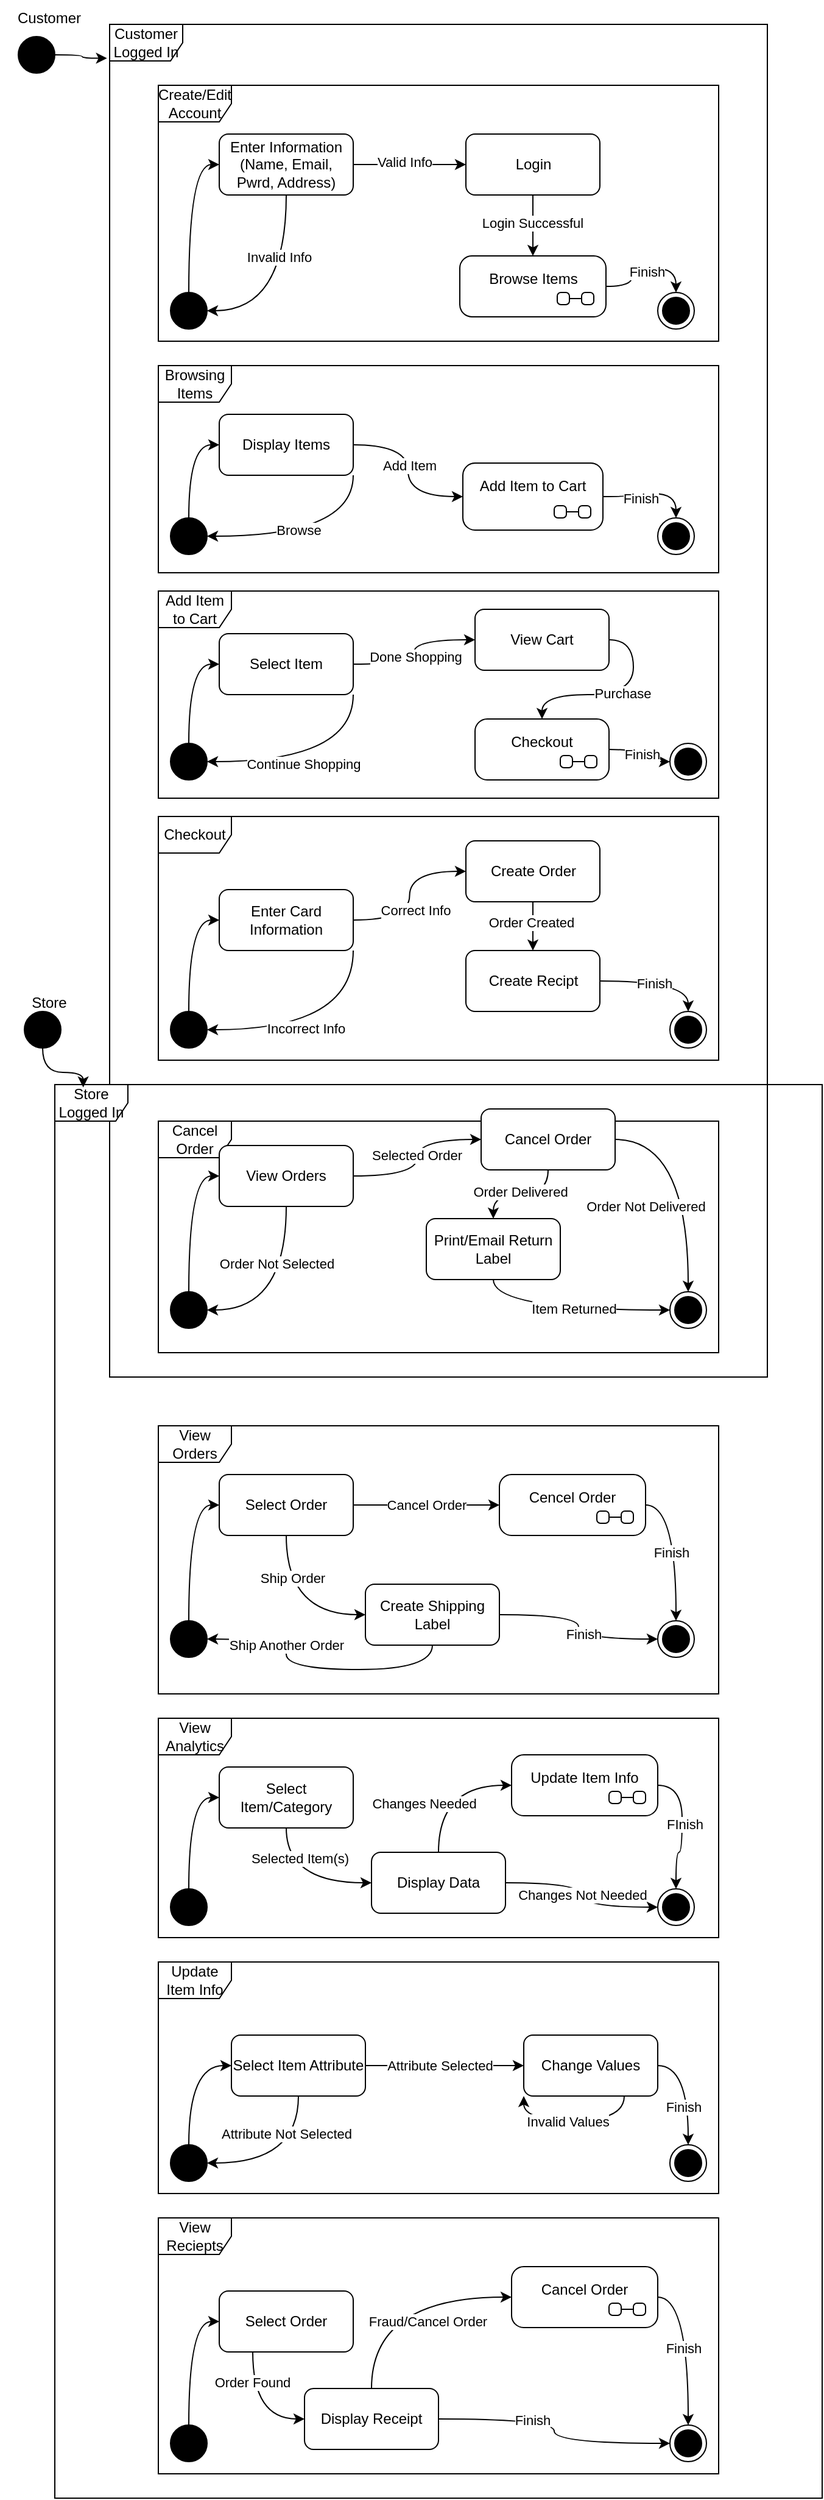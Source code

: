 <mxfile version="22.0.3" type="device">
  <diagram name="Page-1" id="4I3k_c8H-aUEKRL-0870">
    <mxGraphModel dx="714" dy="828" grid="1" gridSize="10" guides="1" tooltips="1" connect="1" arrows="1" fold="1" page="1" pageScale="1" pageWidth="850" pageHeight="1100" math="0" shadow="0">
      <root>
        <mxCell id="0" />
        <mxCell id="1" parent="0" />
        <mxCell id="nSbMrZpiGBkZViBVX2kO-1" value="Browsing Items" style="shape=umlFrame;whiteSpace=wrap;html=1;pointerEvents=0;" parent="1" vertex="1">
          <mxGeometry x="130" y="510" width="460" height="170" as="geometry" />
        </mxCell>
        <mxCell id="nSbMrZpiGBkZViBVX2kO-94" style="edgeStyle=orthogonalEdgeStyle;curved=1;rounded=0;orthogonalLoop=1;jettySize=auto;html=1;exitX=0.5;exitY=1;exitDx=0;exitDy=0;entryX=0;entryY=0.5;entryDx=0;entryDy=0;" parent="1" source="nSbMrZpiGBkZViBVX2kO-4" target="nSbMrZpiGBkZViBVX2kO-70" edge="1">
          <mxGeometry relative="1" as="geometry" />
        </mxCell>
        <mxCell id="nSbMrZpiGBkZViBVX2kO-95" value="Item Returned" style="edgeLabel;html=1;align=center;verticalAlign=middle;resizable=0;points=[];" parent="nSbMrZpiGBkZViBVX2kO-94" vertex="1" connectable="0">
          <mxGeometry x="0.069" y="1" relative="1" as="geometry">
            <mxPoint as="offset" />
          </mxGeometry>
        </mxCell>
        <mxCell id="nSbMrZpiGBkZViBVX2kO-4" value="Print/Email Return Label" style="rounded=1;whiteSpace=wrap;html=1;" parent="1" vertex="1">
          <mxGeometry x="350" y="1210" width="110" height="50" as="geometry" />
        </mxCell>
        <mxCell id="nSbMrZpiGBkZViBVX2kO-41" style="edgeStyle=orthogonalEdgeStyle;curved=1;rounded=0;orthogonalLoop=1;jettySize=auto;html=1;exitX=1;exitY=0.5;exitDx=0;exitDy=0;entryX=0;entryY=0.5;entryDx=0;entryDy=0;" parent="1" source="nSbMrZpiGBkZViBVX2kO-5" target="nSbMrZpiGBkZViBVX2kO-6" edge="1">
          <mxGeometry relative="1" as="geometry" />
        </mxCell>
        <mxCell id="nSbMrZpiGBkZViBVX2kO-42" value="Done Shopping" style="edgeLabel;html=1;align=center;verticalAlign=middle;resizable=0;points=[];" parent="nSbMrZpiGBkZViBVX2kO-41" vertex="1" connectable="0">
          <mxGeometry x="-0.067" y="-1" relative="1" as="geometry">
            <mxPoint as="offset" />
          </mxGeometry>
        </mxCell>
        <mxCell id="nSbMrZpiGBkZViBVX2kO-5" value="Select Item" style="rounded=1;whiteSpace=wrap;html=1;" parent="1" vertex="1">
          <mxGeometry x="180" y="730" width="110" height="50" as="geometry" />
        </mxCell>
        <mxCell id="nSbMrZpiGBkZViBVX2kO-53" style="edgeStyle=orthogonalEdgeStyle;curved=1;rounded=0;orthogonalLoop=1;jettySize=auto;html=1;exitX=1;exitY=0.5;exitDx=0;exitDy=0;entryX=0.5;entryY=0;entryDx=0;entryDy=0;" parent="1" source="nSbMrZpiGBkZViBVX2kO-6" target="nSbMrZpiGBkZViBVX2kO-9" edge="1">
          <mxGeometry relative="1" as="geometry" />
        </mxCell>
        <mxCell id="nSbMrZpiGBkZViBVX2kO-54" value="Purchase" style="edgeLabel;html=1;align=center;verticalAlign=middle;resizable=0;points=[];" parent="nSbMrZpiGBkZViBVX2kO-53" vertex="1" connectable="0">
          <mxGeometry x="-0.073" y="-1" relative="1" as="geometry">
            <mxPoint as="offset" />
          </mxGeometry>
        </mxCell>
        <mxCell id="nSbMrZpiGBkZViBVX2kO-6" value="View Cart" style="rounded=1;whiteSpace=wrap;html=1;" parent="1" vertex="1">
          <mxGeometry x="390" y="710" width="110" height="50" as="geometry" />
        </mxCell>
        <mxCell id="nSbMrZpiGBkZViBVX2kO-55" style="edgeStyle=orthogonalEdgeStyle;curved=1;rounded=0;orthogonalLoop=1;jettySize=auto;html=1;exitX=1;exitY=0.5;exitDx=0;exitDy=0;entryX=0;entryY=0.5;entryDx=0;entryDy=0;" parent="1" source="nSbMrZpiGBkZViBVX2kO-9" target="nSbMrZpiGBkZViBVX2kO-22" edge="1">
          <mxGeometry relative="1" as="geometry" />
        </mxCell>
        <mxCell id="nSbMrZpiGBkZViBVX2kO-56" value="Finish" style="edgeLabel;html=1;align=center;verticalAlign=middle;resizable=0;points=[];" parent="nSbMrZpiGBkZViBVX2kO-55" vertex="1" connectable="0">
          <mxGeometry x="-0.033" y="2" relative="1" as="geometry">
            <mxPoint as="offset" />
          </mxGeometry>
        </mxCell>
        <mxCell id="nSbMrZpiGBkZViBVX2kO-9" value="Checkout" style="shape=umlState;rounded=1;verticalAlign=top;spacingTop=5;umlStateSymbol=collapseState;absoluteArcSize=1;arcSize=10;html=1;whiteSpace=wrap;" parent="1" vertex="1">
          <mxGeometry x="390" y="800" width="110" height="50" as="geometry" />
        </mxCell>
        <mxCell id="nSbMrZpiGBkZViBVX2kO-36" style="edgeStyle=orthogonalEdgeStyle;curved=1;rounded=0;orthogonalLoop=1;jettySize=auto;html=1;exitX=1;exitY=0.5;exitDx=0;exitDy=0;entryX=0.5;entryY=0;entryDx=0;entryDy=0;" parent="1" source="nSbMrZpiGBkZViBVX2kO-10" target="nSbMrZpiGBkZViBVX2kO-23" edge="1">
          <mxGeometry relative="1" as="geometry" />
        </mxCell>
        <mxCell id="nSbMrZpiGBkZViBVX2kO-40" value="Finish" style="edgeLabel;html=1;align=center;verticalAlign=middle;resizable=0;points=[];" parent="nSbMrZpiGBkZViBVX2kO-36" vertex="1" connectable="0">
          <mxGeometry x="-0.2" y="-4" relative="1" as="geometry">
            <mxPoint as="offset" />
          </mxGeometry>
        </mxCell>
        <mxCell id="nSbMrZpiGBkZViBVX2kO-10" value="Add Item to Cart" style="shape=umlState;rounded=1;verticalAlign=top;spacingTop=5;umlStateSymbol=collapseState;absoluteArcSize=1;arcSize=10;html=1;whiteSpace=wrap;" parent="1" vertex="1">
          <mxGeometry x="380" y="590" width="115" height="55" as="geometry" />
        </mxCell>
        <mxCell id="nSbMrZpiGBkZViBVX2kO-32" style="edgeStyle=orthogonalEdgeStyle;curved=1;rounded=0;orthogonalLoop=1;jettySize=auto;html=1;exitX=1;exitY=0.5;exitDx=0;exitDy=0;entryX=0;entryY=0.5;entryDx=0;entryDy=0;" parent="1" source="nSbMrZpiGBkZViBVX2kO-12" target="nSbMrZpiGBkZViBVX2kO-10" edge="1">
          <mxGeometry relative="1" as="geometry" />
        </mxCell>
        <mxCell id="nSbMrZpiGBkZViBVX2kO-33" value="Add Item" style="edgeLabel;html=1;align=center;verticalAlign=middle;resizable=0;points=[];" parent="nSbMrZpiGBkZViBVX2kO-32" vertex="1" connectable="0">
          <mxGeometry x="-0.067" y="1" relative="1" as="geometry">
            <mxPoint as="offset" />
          </mxGeometry>
        </mxCell>
        <mxCell id="nSbMrZpiGBkZViBVX2kO-12" value="Display Items" style="rounded=1;whiteSpace=wrap;html=1;" parent="1" vertex="1">
          <mxGeometry x="180" y="550" width="110" height="50" as="geometry" />
        </mxCell>
        <mxCell id="nSbMrZpiGBkZViBVX2kO-57" style="edgeStyle=orthogonalEdgeStyle;curved=1;rounded=0;orthogonalLoop=1;jettySize=auto;html=1;exitX=0.5;exitY=0;exitDx=0;exitDy=0;entryX=0;entryY=0.5;entryDx=0;entryDy=0;" parent="1" source="nSbMrZpiGBkZViBVX2kO-15" target="nSbMrZpiGBkZViBVX2kO-52" edge="1">
          <mxGeometry relative="1" as="geometry" />
        </mxCell>
        <mxCell id="nSbMrZpiGBkZViBVX2kO-15" value="" style="ellipse;fillColor=strokeColor;html=1;" parent="1" vertex="1">
          <mxGeometry x="140" y="1040" width="30" height="30" as="geometry" />
        </mxCell>
        <mxCell id="nSbMrZpiGBkZViBVX2kO-38" style="edgeStyle=orthogonalEdgeStyle;curved=1;rounded=0;orthogonalLoop=1;jettySize=auto;html=1;exitX=0.5;exitY=0;exitDx=0;exitDy=0;entryX=0;entryY=0.5;entryDx=0;entryDy=0;" parent="1" source="nSbMrZpiGBkZViBVX2kO-16" target="nSbMrZpiGBkZViBVX2kO-5" edge="1">
          <mxGeometry relative="1" as="geometry" />
        </mxCell>
        <mxCell id="nSbMrZpiGBkZViBVX2kO-16" value="" style="ellipse;fillColor=strokeColor;html=1;" parent="1" vertex="1">
          <mxGeometry x="140" y="820" width="30" height="30" as="geometry" />
        </mxCell>
        <mxCell id="nSbMrZpiGBkZViBVX2kO-24" style="edgeStyle=orthogonalEdgeStyle;rounded=0;orthogonalLoop=1;jettySize=auto;html=1;exitX=0.5;exitY=0;exitDx=0;exitDy=0;entryX=0;entryY=0.5;entryDx=0;entryDy=0;curved=1;" parent="1" source="nSbMrZpiGBkZViBVX2kO-17" target="nSbMrZpiGBkZViBVX2kO-12" edge="1">
          <mxGeometry relative="1" as="geometry" />
        </mxCell>
        <mxCell id="nSbMrZpiGBkZViBVX2kO-17" value="" style="ellipse;fillColor=strokeColor;html=1;" parent="1" vertex="1">
          <mxGeometry x="140" y="635" width="30" height="30" as="geometry" />
        </mxCell>
        <mxCell id="nSbMrZpiGBkZViBVX2kO-21" value="" style="ellipse;html=1;shape=endState;fillColor=strokeColor;" parent="1" vertex="1">
          <mxGeometry x="550" y="1040" width="30" height="30" as="geometry" />
        </mxCell>
        <mxCell id="nSbMrZpiGBkZViBVX2kO-22" value="" style="ellipse;html=1;shape=endState;fillColor=strokeColor;" parent="1" vertex="1">
          <mxGeometry x="550" y="820" width="30" height="30" as="geometry" />
        </mxCell>
        <mxCell id="nSbMrZpiGBkZViBVX2kO-23" value="" style="ellipse;html=1;shape=endState;fillColor=strokeColor;" parent="1" vertex="1">
          <mxGeometry x="540" y="635" width="30" height="30" as="geometry" />
        </mxCell>
        <mxCell id="nSbMrZpiGBkZViBVX2kO-27" value="Customer Logged In" style="shape=umlFrame;whiteSpace=wrap;html=1;pointerEvents=0;" parent="1" vertex="1">
          <mxGeometry x="90" y="230" width="540" height="1110" as="geometry" />
        </mxCell>
        <mxCell id="nSbMrZpiGBkZViBVX2kO-28" value="Cancel Order" style="shape=umlFrame;whiteSpace=wrap;html=1;pointerEvents=0;" parent="1" vertex="1">
          <mxGeometry x="130" y="1130" width="460" height="190" as="geometry" />
        </mxCell>
        <mxCell id="nSbMrZpiGBkZViBVX2kO-29" value="Create/Edit Account" style="shape=umlFrame;whiteSpace=wrap;html=1;pointerEvents=0;" parent="1" vertex="1">
          <mxGeometry x="130" y="280" width="460" height="210" as="geometry" />
        </mxCell>
        <mxCell id="nSbMrZpiGBkZViBVX2kO-30" value="Checkout" style="shape=umlFrame;whiteSpace=wrap;html=1;pointerEvents=0;" parent="1" vertex="1">
          <mxGeometry x="130" y="880" width="460" height="200" as="geometry" />
        </mxCell>
        <mxCell id="nSbMrZpiGBkZViBVX2kO-31" value="Add Item to Cart" style="shape=umlFrame;whiteSpace=wrap;html=1;pointerEvents=0;" parent="1" vertex="1">
          <mxGeometry x="130" y="695" width="460" height="170" as="geometry" />
        </mxCell>
        <mxCell id="nSbMrZpiGBkZViBVX2kO-34" style="edgeStyle=orthogonalEdgeStyle;curved=1;rounded=0;orthogonalLoop=1;jettySize=auto;html=1;exitX=1;exitY=1;exitDx=0;exitDy=0;entryX=1;entryY=0.5;entryDx=0;entryDy=0;" parent="1" source="nSbMrZpiGBkZViBVX2kO-12" target="nSbMrZpiGBkZViBVX2kO-17" edge="1">
          <mxGeometry relative="1" as="geometry" />
        </mxCell>
        <mxCell id="nSbMrZpiGBkZViBVX2kO-35" value="Browse" style="edgeLabel;html=1;align=center;verticalAlign=middle;resizable=0;points=[];" parent="nSbMrZpiGBkZViBVX2kO-34" vertex="1" connectable="0">
          <mxGeometry x="-0.095" y="2" relative="1" as="geometry">
            <mxPoint x="-18" y="-7" as="offset" />
          </mxGeometry>
        </mxCell>
        <mxCell id="nSbMrZpiGBkZViBVX2kO-43" style="edgeStyle=orthogonalEdgeStyle;curved=1;rounded=0;orthogonalLoop=1;jettySize=auto;html=1;exitX=1;exitY=1;exitDx=0;exitDy=0;entryX=1;entryY=0.5;entryDx=0;entryDy=0;" parent="1" source="nSbMrZpiGBkZViBVX2kO-5" target="nSbMrZpiGBkZViBVX2kO-16" edge="1">
          <mxGeometry relative="1" as="geometry" />
        </mxCell>
        <mxCell id="nSbMrZpiGBkZViBVX2kO-44" value="Continue Shopping" style="edgeLabel;html=1;align=center;verticalAlign=middle;resizable=0;points=[];" parent="nSbMrZpiGBkZViBVX2kO-43" vertex="1" connectable="0">
          <mxGeometry x="0.095" y="2" relative="1" as="geometry">
            <mxPoint as="offset" />
          </mxGeometry>
        </mxCell>
        <mxCell id="nSbMrZpiGBkZViBVX2kO-82" style="edgeStyle=orthogonalEdgeStyle;curved=1;rounded=0;orthogonalLoop=1;jettySize=auto;html=1;exitX=1;exitY=0.5;exitDx=0;exitDy=0;entryX=0.5;entryY=0;entryDx=0;entryDy=0;" parent="1" source="nSbMrZpiGBkZViBVX2kO-48" target="nSbMrZpiGBkZViBVX2kO-71" edge="1">
          <mxGeometry relative="1" as="geometry" />
        </mxCell>
        <mxCell id="nSbMrZpiGBkZViBVX2kO-83" value="Finish" style="edgeLabel;html=1;align=center;verticalAlign=middle;resizable=0;points=[];" parent="nSbMrZpiGBkZViBVX2kO-82" vertex="1" connectable="0">
          <mxGeometry x="0.027" y="-3" relative="1" as="geometry">
            <mxPoint x="1" as="offset" />
          </mxGeometry>
        </mxCell>
        <mxCell id="nSbMrZpiGBkZViBVX2kO-48" value="Browse Items" style="shape=umlState;rounded=1;verticalAlign=top;spacingTop=5;umlStateSymbol=collapseState;absoluteArcSize=1;arcSize=10;html=1;whiteSpace=wrap;" parent="1" vertex="1">
          <mxGeometry x="377.5" y="420" width="120" height="50" as="geometry" />
        </mxCell>
        <mxCell id="nSbMrZpiGBkZViBVX2kO-90" style="edgeStyle=orthogonalEdgeStyle;curved=1;rounded=0;orthogonalLoop=1;jettySize=auto;html=1;exitX=0.5;exitY=1;exitDx=0;exitDy=0;entryX=0.5;entryY=0;entryDx=0;entryDy=0;" parent="1" source="nSbMrZpiGBkZViBVX2kO-49" target="nSbMrZpiGBkZViBVX2kO-4" edge="1">
          <mxGeometry relative="1" as="geometry" />
        </mxCell>
        <mxCell id="nSbMrZpiGBkZViBVX2kO-91" value="Order Delivered" style="edgeLabel;html=1;align=center;verticalAlign=middle;resizable=0;points=[];" parent="nSbMrZpiGBkZViBVX2kO-90" vertex="1" connectable="0">
          <mxGeometry x="0.02" y="-2" relative="1" as="geometry">
            <mxPoint as="offset" />
          </mxGeometry>
        </mxCell>
        <mxCell id="nSbMrZpiGBkZViBVX2kO-92" style="edgeStyle=orthogonalEdgeStyle;curved=1;rounded=0;orthogonalLoop=1;jettySize=auto;html=1;exitX=1;exitY=0.5;exitDx=0;exitDy=0;entryX=0.5;entryY=0;entryDx=0;entryDy=0;" parent="1" source="nSbMrZpiGBkZViBVX2kO-49" target="nSbMrZpiGBkZViBVX2kO-70" edge="1">
          <mxGeometry relative="1" as="geometry" />
        </mxCell>
        <mxCell id="nSbMrZpiGBkZViBVX2kO-93" value="Order Not Delivered" style="edgeLabel;html=1;align=center;verticalAlign=middle;resizable=0;points=[];" parent="nSbMrZpiGBkZViBVX2kO-92" vertex="1" connectable="0">
          <mxGeometry x="-0.122" y="-17" relative="1" as="geometry">
            <mxPoint x="-18" y="34" as="offset" />
          </mxGeometry>
        </mxCell>
        <mxCell id="nSbMrZpiGBkZViBVX2kO-49" value="Cancel Order" style="rounded=1;whiteSpace=wrap;html=1;" parent="1" vertex="1">
          <mxGeometry x="395" y="1120" width="110" height="50" as="geometry" />
        </mxCell>
        <mxCell id="nSbMrZpiGBkZViBVX2kO-64" style="edgeStyle=orthogonalEdgeStyle;curved=1;rounded=0;orthogonalLoop=1;jettySize=auto;html=1;exitX=1;exitY=0.5;exitDx=0;exitDy=0;entryX=0.5;entryY=0;entryDx=0;entryDy=0;" parent="1" source="nSbMrZpiGBkZViBVX2kO-50" target="nSbMrZpiGBkZViBVX2kO-21" edge="1">
          <mxGeometry relative="1" as="geometry" />
        </mxCell>
        <mxCell id="nSbMrZpiGBkZViBVX2kO-65" value="Finish" style="edgeLabel;html=1;align=center;verticalAlign=middle;resizable=0;points=[];" parent="nSbMrZpiGBkZViBVX2kO-64" vertex="1" connectable="0">
          <mxGeometry x="-0.097" y="-2" relative="1" as="geometry">
            <mxPoint as="offset" />
          </mxGeometry>
        </mxCell>
        <mxCell id="nSbMrZpiGBkZViBVX2kO-50" value="Create Recipt" style="rounded=1;whiteSpace=wrap;html=1;" parent="1" vertex="1">
          <mxGeometry x="382.5" y="990" width="110" height="50" as="geometry" />
        </mxCell>
        <mxCell id="nSbMrZpiGBkZViBVX2kO-62" style="edgeStyle=orthogonalEdgeStyle;curved=1;rounded=0;orthogonalLoop=1;jettySize=auto;html=1;exitX=0.5;exitY=1;exitDx=0;exitDy=0;entryX=0.5;entryY=0;entryDx=0;entryDy=0;" parent="1" source="nSbMrZpiGBkZViBVX2kO-51" target="nSbMrZpiGBkZViBVX2kO-50" edge="1">
          <mxGeometry relative="1" as="geometry" />
        </mxCell>
        <mxCell id="nSbMrZpiGBkZViBVX2kO-63" value="Order Created" style="edgeLabel;html=1;align=center;verticalAlign=middle;resizable=0;points=[];" parent="nSbMrZpiGBkZViBVX2kO-62" vertex="1" connectable="0">
          <mxGeometry x="-0.15" y="-2" relative="1" as="geometry">
            <mxPoint as="offset" />
          </mxGeometry>
        </mxCell>
        <mxCell id="nSbMrZpiGBkZViBVX2kO-51" value="Create Order" style="rounded=1;whiteSpace=wrap;html=1;" parent="1" vertex="1">
          <mxGeometry x="382.5" y="900" width="110" height="50" as="geometry" />
        </mxCell>
        <mxCell id="nSbMrZpiGBkZViBVX2kO-60" style="edgeStyle=orthogonalEdgeStyle;curved=1;rounded=0;orthogonalLoop=1;jettySize=auto;html=1;exitX=1;exitY=0.5;exitDx=0;exitDy=0;entryX=0;entryY=0.5;entryDx=0;entryDy=0;" parent="1" source="nSbMrZpiGBkZViBVX2kO-52" target="nSbMrZpiGBkZViBVX2kO-51" edge="1">
          <mxGeometry relative="1" as="geometry" />
        </mxCell>
        <mxCell id="nSbMrZpiGBkZViBVX2kO-61" value="Correct Info" style="edgeLabel;html=1;align=center;verticalAlign=middle;resizable=0;points=[];" parent="nSbMrZpiGBkZViBVX2kO-60" vertex="1" connectable="0">
          <mxGeometry x="-0.253" y="-1" relative="1" as="geometry">
            <mxPoint x="3" y="-5" as="offset" />
          </mxGeometry>
        </mxCell>
        <mxCell id="nSbMrZpiGBkZViBVX2kO-52" value="Enter Card Information" style="rounded=1;whiteSpace=wrap;html=1;" parent="1" vertex="1">
          <mxGeometry x="180" y="940" width="110" height="50" as="geometry" />
        </mxCell>
        <mxCell id="nSbMrZpiGBkZViBVX2kO-58" style="edgeStyle=orthogonalEdgeStyle;curved=1;rounded=0;orthogonalLoop=1;jettySize=auto;html=1;exitX=1;exitY=1;exitDx=0;exitDy=0;entryX=1;entryY=0.5;entryDx=0;entryDy=0;" parent="1" source="nSbMrZpiGBkZViBVX2kO-52" target="nSbMrZpiGBkZViBVX2kO-15" edge="1">
          <mxGeometry relative="1" as="geometry" />
        </mxCell>
        <mxCell id="nSbMrZpiGBkZViBVX2kO-59" value="Incorrect Info" style="edgeLabel;html=1;align=center;verticalAlign=middle;resizable=0;points=[];" parent="nSbMrZpiGBkZViBVX2kO-58" vertex="1" connectable="0">
          <mxGeometry x="0.2" y="-1" relative="1" as="geometry">
            <mxPoint x="7" as="offset" />
          </mxGeometry>
        </mxCell>
        <mxCell id="nSbMrZpiGBkZViBVX2kO-84" style="edgeStyle=orthogonalEdgeStyle;curved=1;rounded=0;orthogonalLoop=1;jettySize=auto;html=1;exitX=0.5;exitY=0;exitDx=0;exitDy=0;entryX=0;entryY=0.5;entryDx=0;entryDy=0;" parent="1" source="nSbMrZpiGBkZViBVX2kO-67" target="nSbMrZpiGBkZViBVX2kO-72" edge="1">
          <mxGeometry relative="1" as="geometry" />
        </mxCell>
        <mxCell id="nSbMrZpiGBkZViBVX2kO-67" value="" style="ellipse;fillColor=strokeColor;html=1;" parent="1" vertex="1">
          <mxGeometry x="140" y="1270" width="30" height="30" as="geometry" />
        </mxCell>
        <mxCell id="nSbMrZpiGBkZViBVX2kO-75" style="edgeStyle=orthogonalEdgeStyle;curved=1;rounded=0;orthogonalLoop=1;jettySize=auto;html=1;exitX=0.5;exitY=0;exitDx=0;exitDy=0;entryX=0;entryY=0.5;entryDx=0;entryDy=0;" parent="1" source="nSbMrZpiGBkZViBVX2kO-68" target="nSbMrZpiGBkZViBVX2kO-74" edge="1">
          <mxGeometry relative="1" as="geometry" />
        </mxCell>
        <mxCell id="nSbMrZpiGBkZViBVX2kO-68" value="" style="ellipse;fillColor=strokeColor;html=1;" parent="1" vertex="1">
          <mxGeometry x="140" y="450" width="30" height="30" as="geometry" />
        </mxCell>
        <mxCell id="nSbMrZpiGBkZViBVX2kO-70" value="" style="ellipse;html=1;shape=endState;fillColor=strokeColor;" parent="1" vertex="1">
          <mxGeometry x="550" y="1270" width="30" height="30" as="geometry" />
        </mxCell>
        <mxCell id="nSbMrZpiGBkZViBVX2kO-71" value="" style="ellipse;html=1;shape=endState;fillColor=strokeColor;" parent="1" vertex="1">
          <mxGeometry x="540" y="450" width="30" height="30" as="geometry" />
        </mxCell>
        <mxCell id="nSbMrZpiGBkZViBVX2kO-85" style="edgeStyle=orthogonalEdgeStyle;curved=1;rounded=0;orthogonalLoop=1;jettySize=auto;html=1;exitX=1;exitY=0.5;exitDx=0;exitDy=0;entryX=0;entryY=0.5;entryDx=0;entryDy=0;" parent="1" source="nSbMrZpiGBkZViBVX2kO-72" target="nSbMrZpiGBkZViBVX2kO-49" edge="1">
          <mxGeometry relative="1" as="geometry" />
        </mxCell>
        <mxCell id="nSbMrZpiGBkZViBVX2kO-86" value="Selected Order" style="edgeLabel;html=1;align=center;verticalAlign=middle;resizable=0;points=[];" parent="nSbMrZpiGBkZViBVX2kO-85" vertex="1" connectable="0">
          <mxGeometry x="0.028" y="1" relative="1" as="geometry">
            <mxPoint as="offset" />
          </mxGeometry>
        </mxCell>
        <mxCell id="nSbMrZpiGBkZViBVX2kO-87" style="edgeStyle=orthogonalEdgeStyle;curved=1;rounded=0;orthogonalLoop=1;jettySize=auto;html=1;exitX=0.5;exitY=1;exitDx=0;exitDy=0;entryX=1;entryY=0.5;entryDx=0;entryDy=0;" parent="1" source="nSbMrZpiGBkZViBVX2kO-72" target="nSbMrZpiGBkZViBVX2kO-67" edge="1">
          <mxGeometry relative="1" as="geometry" />
        </mxCell>
        <mxCell id="nSbMrZpiGBkZViBVX2kO-88" value="Order Not Selected" style="edgeLabel;html=1;align=center;verticalAlign=middle;resizable=0;points=[];" parent="nSbMrZpiGBkZViBVX2kO-87" vertex="1" connectable="0">
          <mxGeometry x="-0.373" y="-8" relative="1" as="geometry">
            <mxPoint as="offset" />
          </mxGeometry>
        </mxCell>
        <mxCell id="nSbMrZpiGBkZViBVX2kO-72" value="View Orders" style="rounded=1;whiteSpace=wrap;html=1;" parent="1" vertex="1">
          <mxGeometry x="180" y="1150" width="110" height="50" as="geometry" />
        </mxCell>
        <mxCell id="nSbMrZpiGBkZViBVX2kO-80" style="edgeStyle=orthogonalEdgeStyle;curved=1;rounded=0;orthogonalLoop=1;jettySize=auto;html=1;exitX=0.5;exitY=1;exitDx=0;exitDy=0;entryX=0.5;entryY=0;entryDx=0;entryDy=0;" parent="1" source="nSbMrZpiGBkZViBVX2kO-73" target="nSbMrZpiGBkZViBVX2kO-48" edge="1">
          <mxGeometry relative="1" as="geometry" />
        </mxCell>
        <mxCell id="nSbMrZpiGBkZViBVX2kO-81" value="Login Successful" style="edgeLabel;html=1;align=center;verticalAlign=middle;resizable=0;points=[];" parent="nSbMrZpiGBkZViBVX2kO-80" vertex="1" connectable="0">
          <mxGeometry x="-0.08" y="-1" relative="1" as="geometry">
            <mxPoint as="offset" />
          </mxGeometry>
        </mxCell>
        <mxCell id="nSbMrZpiGBkZViBVX2kO-73" value="Login" style="rounded=1;whiteSpace=wrap;html=1;" parent="1" vertex="1">
          <mxGeometry x="382.5" y="320" width="110" height="50" as="geometry" />
        </mxCell>
        <mxCell id="nSbMrZpiGBkZViBVX2kO-76" style="edgeStyle=orthogonalEdgeStyle;curved=1;rounded=0;orthogonalLoop=1;jettySize=auto;html=1;exitX=1;exitY=0.5;exitDx=0;exitDy=0;entryX=0;entryY=0.5;entryDx=0;entryDy=0;" parent="1" source="nSbMrZpiGBkZViBVX2kO-74" target="nSbMrZpiGBkZViBVX2kO-73" edge="1">
          <mxGeometry relative="1" as="geometry" />
        </mxCell>
        <mxCell id="nSbMrZpiGBkZViBVX2kO-77" value="Valid Info" style="edgeLabel;html=1;align=center;verticalAlign=middle;resizable=0;points=[];" parent="nSbMrZpiGBkZViBVX2kO-76" vertex="1" connectable="0">
          <mxGeometry x="-0.092" y="2" relative="1" as="geometry">
            <mxPoint as="offset" />
          </mxGeometry>
        </mxCell>
        <mxCell id="nSbMrZpiGBkZViBVX2kO-78" style="edgeStyle=orthogonalEdgeStyle;curved=1;rounded=0;orthogonalLoop=1;jettySize=auto;html=1;exitX=0.5;exitY=1;exitDx=0;exitDy=0;entryX=1;entryY=0.5;entryDx=0;entryDy=0;" parent="1" source="nSbMrZpiGBkZViBVX2kO-74" target="nSbMrZpiGBkZViBVX2kO-68" edge="1">
          <mxGeometry relative="1" as="geometry" />
        </mxCell>
        <mxCell id="nSbMrZpiGBkZViBVX2kO-79" value="Invalid Info" style="edgeLabel;html=1;align=center;verticalAlign=middle;resizable=0;points=[];" parent="nSbMrZpiGBkZViBVX2kO-78" vertex="1" connectable="0">
          <mxGeometry x="-0.362" y="-6" relative="1" as="geometry">
            <mxPoint as="offset" />
          </mxGeometry>
        </mxCell>
        <mxCell id="nSbMrZpiGBkZViBVX2kO-74" value="Enter Information&lt;br&gt;(Name, Email, Pwrd, Address)" style="rounded=1;whiteSpace=wrap;html=1;" parent="1" vertex="1">
          <mxGeometry x="180" y="320" width="110" height="50" as="geometry" />
        </mxCell>
        <mxCell id="nSbMrZpiGBkZViBVX2kO-96" value="View Reciepts" style="shape=umlFrame;whiteSpace=wrap;html=1;pointerEvents=0;" parent="1" vertex="1">
          <mxGeometry x="130" y="2030" width="460" height="210" as="geometry" />
        </mxCell>
        <mxCell id="nSbMrZpiGBkZViBVX2kO-97" value="Update Item Info" style="shape=umlFrame;whiteSpace=wrap;html=1;pointerEvents=0;" parent="1" vertex="1">
          <mxGeometry x="130" y="1820" width="460" height="190" as="geometry" />
        </mxCell>
        <mxCell id="nSbMrZpiGBkZViBVX2kO-98" value="View Analytics" style="shape=umlFrame;whiteSpace=wrap;html=1;pointerEvents=0;" parent="1" vertex="1">
          <mxGeometry x="130" y="1620" width="460" height="180" as="geometry" />
        </mxCell>
        <mxCell id="nSbMrZpiGBkZViBVX2kO-99" value="Store Logged In" style="shape=umlFrame;whiteSpace=wrap;html=1;pointerEvents=0;" parent="1" vertex="1">
          <mxGeometry x="45" y="1100" width="630" height="1160" as="geometry" />
        </mxCell>
        <mxCell id="nSbMrZpiGBkZViBVX2kO-100" value="View Orders" style="shape=umlFrame;whiteSpace=wrap;html=1;pointerEvents=0;" parent="1" vertex="1">
          <mxGeometry x="130" y="1380" width="460" height="220" as="geometry" />
        </mxCell>
        <mxCell id="nSbMrZpiGBkZViBVX2kO-125" style="edgeStyle=orthogonalEdgeStyle;curved=1;rounded=0;orthogonalLoop=1;jettySize=auto;html=1;exitX=0.5;exitY=0;exitDx=0;exitDy=0;entryX=0;entryY=0.5;entryDx=0;entryDy=0;" parent="1" source="nSbMrZpiGBkZViBVX2kO-115" target="nSbMrZpiGBkZViBVX2kO-117" edge="1">
          <mxGeometry relative="1" as="geometry" />
        </mxCell>
        <mxCell id="nSbMrZpiGBkZViBVX2kO-115" value="" style="ellipse;fillColor=strokeColor;html=1;" parent="1" vertex="1">
          <mxGeometry x="140" y="1540" width="30" height="30" as="geometry" />
        </mxCell>
        <mxCell id="nSbMrZpiGBkZViBVX2kO-131" style="edgeStyle=orthogonalEdgeStyle;curved=1;rounded=0;orthogonalLoop=1;jettySize=auto;html=1;exitX=1;exitY=0.5;exitDx=0;exitDy=0;entryX=0;entryY=0.5;entryDx=0;entryDy=0;" parent="1" source="nSbMrZpiGBkZViBVX2kO-116" target="nSbMrZpiGBkZViBVX2kO-124" edge="1">
          <mxGeometry relative="1" as="geometry" />
        </mxCell>
        <mxCell id="nSbMrZpiGBkZViBVX2kO-132" value="Finish" style="edgeLabel;html=1;align=center;verticalAlign=middle;resizable=0;points=[];" parent="nSbMrZpiGBkZViBVX2kO-131" vertex="1" connectable="0">
          <mxGeometry x="0.187" y="4" relative="1" as="geometry">
            <mxPoint as="offset" />
          </mxGeometry>
        </mxCell>
        <mxCell id="nSbMrZpiGBkZViBVX2kO-134" style="edgeStyle=orthogonalEdgeStyle;curved=1;rounded=0;orthogonalLoop=1;jettySize=auto;html=1;exitX=0.5;exitY=1;exitDx=0;exitDy=0;entryX=1;entryY=0.5;entryDx=0;entryDy=0;" parent="1" source="nSbMrZpiGBkZViBVX2kO-116" target="nSbMrZpiGBkZViBVX2kO-115" edge="1">
          <mxGeometry relative="1" as="geometry" />
        </mxCell>
        <mxCell id="nSbMrZpiGBkZViBVX2kO-135" value="Ship Another Order" style="edgeLabel;html=1;align=center;verticalAlign=middle;resizable=0;points=[];" parent="nSbMrZpiGBkZViBVX2kO-134" vertex="1" connectable="0">
          <mxGeometry x="0.598" relative="1" as="geometry">
            <mxPoint x="19" y="5" as="offset" />
          </mxGeometry>
        </mxCell>
        <mxCell id="nSbMrZpiGBkZViBVX2kO-116" value="Create Shipping Label" style="rounded=1;whiteSpace=wrap;html=1;" parent="1" vertex="1">
          <mxGeometry x="300" y="1510" width="110" height="50" as="geometry" />
        </mxCell>
        <mxCell id="nSbMrZpiGBkZViBVX2kO-126" style="edgeStyle=orthogonalEdgeStyle;curved=1;rounded=0;orthogonalLoop=1;jettySize=auto;html=1;exitX=1;exitY=0.5;exitDx=0;exitDy=0;entryX=0;entryY=0.5;entryDx=0;entryDy=0;" parent="1" source="nSbMrZpiGBkZViBVX2kO-117" target="nSbMrZpiGBkZViBVX2kO-121" edge="1">
          <mxGeometry relative="1" as="geometry" />
        </mxCell>
        <mxCell id="nSbMrZpiGBkZViBVX2kO-127" value="Cancel Order" style="edgeLabel;html=1;align=center;verticalAlign=middle;resizable=0;points=[];" parent="nSbMrZpiGBkZViBVX2kO-126" vertex="1" connectable="0">
          <mxGeometry x="-0.203" y="1" relative="1" as="geometry">
            <mxPoint x="12" y="1" as="offset" />
          </mxGeometry>
        </mxCell>
        <mxCell id="nSbMrZpiGBkZViBVX2kO-128" style="edgeStyle=orthogonalEdgeStyle;curved=1;rounded=0;orthogonalLoop=1;jettySize=auto;html=1;exitX=0.5;exitY=1;exitDx=0;exitDy=0;entryX=0;entryY=0.5;entryDx=0;entryDy=0;" parent="1" source="nSbMrZpiGBkZViBVX2kO-117" target="nSbMrZpiGBkZViBVX2kO-116" edge="1">
          <mxGeometry relative="1" as="geometry" />
        </mxCell>
        <mxCell id="nSbMrZpiGBkZViBVX2kO-129" value="Ship Order" style="edgeLabel;html=1;align=center;verticalAlign=middle;resizable=0;points=[];" parent="nSbMrZpiGBkZViBVX2kO-128" vertex="1" connectable="0">
          <mxGeometry x="-0.464" y="5" relative="1" as="geometry">
            <mxPoint as="offset" />
          </mxGeometry>
        </mxCell>
        <mxCell id="nSbMrZpiGBkZViBVX2kO-117" value="Select Order" style="rounded=1;whiteSpace=wrap;html=1;" parent="1" vertex="1">
          <mxGeometry x="180" y="1420" width="110" height="50" as="geometry" />
        </mxCell>
        <mxCell id="nSbMrZpiGBkZViBVX2kO-130" style="edgeStyle=orthogonalEdgeStyle;curved=1;rounded=0;orthogonalLoop=1;jettySize=auto;html=1;exitX=1;exitY=0.5;exitDx=0;exitDy=0;entryX=0.5;entryY=0;entryDx=0;entryDy=0;" parent="1" source="nSbMrZpiGBkZViBVX2kO-121" target="nSbMrZpiGBkZViBVX2kO-124" edge="1">
          <mxGeometry relative="1" as="geometry" />
        </mxCell>
        <mxCell id="nSbMrZpiGBkZViBVX2kO-133" value="Finish" style="edgeLabel;html=1;align=center;verticalAlign=middle;resizable=0;points=[];" parent="nSbMrZpiGBkZViBVX2kO-130" vertex="1" connectable="0">
          <mxGeometry x="0.058" y="-4" relative="1" as="geometry">
            <mxPoint as="offset" />
          </mxGeometry>
        </mxCell>
        <mxCell id="nSbMrZpiGBkZViBVX2kO-121" value="Cencel Order" style="shape=umlState;rounded=1;verticalAlign=top;spacingTop=5;umlStateSymbol=collapseState;absoluteArcSize=1;arcSize=10;html=1;whiteSpace=wrap;" parent="1" vertex="1">
          <mxGeometry x="410" y="1420" width="120" height="50" as="geometry" />
        </mxCell>
        <mxCell id="nSbMrZpiGBkZViBVX2kO-124" value="" style="ellipse;html=1;shape=endState;fillColor=strokeColor;" parent="1" vertex="1">
          <mxGeometry x="540" y="1540" width="30" height="30" as="geometry" />
        </mxCell>
        <mxCell id="nSbMrZpiGBkZViBVX2kO-318" style="edgeStyle=orthogonalEdgeStyle;curved=1;rounded=0;orthogonalLoop=1;jettySize=auto;html=1;exitX=0.5;exitY=0;exitDx=0;exitDy=0;entryX=0;entryY=0.5;entryDx=0;entryDy=0;" parent="1" source="nSbMrZpiGBkZViBVX2kO-166" target="nSbMrZpiGBkZViBVX2kO-265" edge="1">
          <mxGeometry relative="1" as="geometry" />
        </mxCell>
        <mxCell id="nSbMrZpiGBkZViBVX2kO-319" value="Fraud/Cancel Order" style="edgeLabel;html=1;align=center;verticalAlign=middle;resizable=0;points=[];" parent="nSbMrZpiGBkZViBVX2kO-318" vertex="1" connectable="0">
          <mxGeometry x="0.025" y="-2" relative="1" as="geometry">
            <mxPoint x="23" y="18" as="offset" />
          </mxGeometry>
        </mxCell>
        <mxCell id="nSbMrZpiGBkZViBVX2kO-322" style="edgeStyle=orthogonalEdgeStyle;curved=1;rounded=0;orthogonalLoop=1;jettySize=auto;html=1;exitX=1;exitY=0.5;exitDx=0;exitDy=0;entryX=0;entryY=0.5;entryDx=0;entryDy=0;" parent="1" source="nSbMrZpiGBkZViBVX2kO-166" target="nSbMrZpiGBkZViBVX2kO-255" edge="1">
          <mxGeometry relative="1" as="geometry" />
        </mxCell>
        <mxCell id="nSbMrZpiGBkZViBVX2kO-323" value="Finish" style="edgeLabel;html=1;align=center;verticalAlign=middle;resizable=0;points=[];" parent="nSbMrZpiGBkZViBVX2kO-322" vertex="1" connectable="0">
          <mxGeometry x="-0.267" y="-1" relative="1" as="geometry">
            <mxPoint as="offset" />
          </mxGeometry>
        </mxCell>
        <mxCell id="nSbMrZpiGBkZViBVX2kO-166" value="Display Receipt" style="rounded=1;whiteSpace=wrap;html=1;" parent="1" vertex="1">
          <mxGeometry x="250" y="2170" width="110" height="50" as="geometry" />
        </mxCell>
        <mxCell id="nSbMrZpiGBkZViBVX2kO-320" style="edgeStyle=orthogonalEdgeStyle;curved=1;rounded=0;orthogonalLoop=1;jettySize=auto;html=1;exitX=0.25;exitY=1;exitDx=0;exitDy=0;entryX=0;entryY=0.5;entryDx=0;entryDy=0;" parent="1" source="nSbMrZpiGBkZViBVX2kO-192" target="nSbMrZpiGBkZViBVX2kO-166" edge="1">
          <mxGeometry relative="1" as="geometry" />
        </mxCell>
        <mxCell id="nSbMrZpiGBkZViBVX2kO-321" value="Order Found" style="edgeLabel;html=1;align=center;verticalAlign=middle;resizable=0;points=[];" parent="nSbMrZpiGBkZViBVX2kO-320" vertex="1" connectable="0">
          <mxGeometry x="-0.487" y="-1" relative="1" as="geometry">
            <mxPoint as="offset" />
          </mxGeometry>
        </mxCell>
        <mxCell id="nSbMrZpiGBkZViBVX2kO-192" value="Select Order" style="rounded=1;whiteSpace=wrap;html=1;" parent="1" vertex="1">
          <mxGeometry x="180" y="2090" width="110" height="50" as="geometry" />
        </mxCell>
        <mxCell id="nSbMrZpiGBkZViBVX2kO-311" style="edgeStyle=orthogonalEdgeStyle;curved=1;rounded=0;orthogonalLoop=1;jettySize=auto;html=1;exitX=1;exitY=0.5;exitDx=0;exitDy=0;entryX=0.5;entryY=0;entryDx=0;entryDy=0;" parent="1" source="nSbMrZpiGBkZViBVX2kO-196" target="nSbMrZpiGBkZViBVX2kO-284" edge="1">
          <mxGeometry relative="1" as="geometry" />
        </mxCell>
        <mxCell id="nSbMrZpiGBkZViBVX2kO-312" value="Finish" style="edgeLabel;html=1;align=center;verticalAlign=middle;resizable=0;points=[];" parent="nSbMrZpiGBkZViBVX2kO-311" vertex="1" connectable="0">
          <mxGeometry x="0.311" y="-4" relative="1" as="geometry">
            <mxPoint as="offset" />
          </mxGeometry>
        </mxCell>
        <mxCell id="nSbMrZpiGBkZViBVX2kO-196" value="Change Values" style="rounded=1;whiteSpace=wrap;html=1;" parent="1" vertex="1">
          <mxGeometry x="430" y="1880" width="110" height="50" as="geometry" />
        </mxCell>
        <mxCell id="nSbMrZpiGBkZViBVX2kO-304" style="edgeStyle=orthogonalEdgeStyle;curved=1;rounded=0;orthogonalLoop=1;jettySize=auto;html=1;exitX=1;exitY=0.5;exitDx=0;exitDy=0;entryX=0;entryY=0.5;entryDx=0;entryDy=0;" parent="1" source="nSbMrZpiGBkZViBVX2kO-222" target="nSbMrZpiGBkZViBVX2kO-196" edge="1">
          <mxGeometry relative="1" as="geometry" />
        </mxCell>
        <mxCell id="nSbMrZpiGBkZViBVX2kO-307" value="Attribute Selected" style="edgeLabel;html=1;align=center;verticalAlign=middle;resizable=0;points=[];" parent="nSbMrZpiGBkZViBVX2kO-304" vertex="1" connectable="0">
          <mxGeometry x="-0.41" relative="1" as="geometry">
            <mxPoint x="22" as="offset" />
          </mxGeometry>
        </mxCell>
        <mxCell id="nSbMrZpiGBkZViBVX2kO-305" style="edgeStyle=orthogonalEdgeStyle;curved=1;rounded=0;orthogonalLoop=1;jettySize=auto;html=1;exitX=0.5;exitY=1;exitDx=0;exitDy=0;entryX=1;entryY=0.5;entryDx=0;entryDy=0;" parent="1" source="nSbMrZpiGBkZViBVX2kO-222" target="nSbMrZpiGBkZViBVX2kO-279" edge="1">
          <mxGeometry relative="1" as="geometry" />
        </mxCell>
        <mxCell id="nSbMrZpiGBkZViBVX2kO-306" value="Attribute Not Selected" style="edgeLabel;html=1;align=center;verticalAlign=middle;resizable=0;points=[];" parent="nSbMrZpiGBkZViBVX2kO-305" vertex="1" connectable="0">
          <mxGeometry x="-0.211" y="-15" relative="1" as="geometry">
            <mxPoint x="5" y="-21" as="offset" />
          </mxGeometry>
        </mxCell>
        <mxCell id="nSbMrZpiGBkZViBVX2kO-222" value="Select Item Attribute" style="rounded=1;whiteSpace=wrap;html=1;" parent="1" vertex="1">
          <mxGeometry x="190" y="1880" width="110" height="50" as="geometry" />
        </mxCell>
        <mxCell id="nSbMrZpiGBkZViBVX2kO-299" style="edgeStyle=orthogonalEdgeStyle;curved=1;rounded=0;orthogonalLoop=1;jettySize=auto;html=1;exitX=1;exitY=0.5;exitDx=0;exitDy=0;entryX=0;entryY=0.5;entryDx=0;entryDy=0;" parent="1" source="nSbMrZpiGBkZViBVX2kO-226" target="nSbMrZpiGBkZViBVX2kO-285" edge="1">
          <mxGeometry relative="1" as="geometry" />
        </mxCell>
        <mxCell id="nSbMrZpiGBkZViBVX2kO-300" value="Changes Not Needed" style="edgeLabel;html=1;align=center;verticalAlign=middle;resizable=0;points=[];" parent="nSbMrZpiGBkZViBVX2kO-299" vertex="1" connectable="0">
          <mxGeometry x="-0.307" y="-1" relative="1" as="geometry">
            <mxPoint x="13" y="9" as="offset" />
          </mxGeometry>
        </mxCell>
        <mxCell id="nSbMrZpiGBkZViBVX2kO-226" value="Display Data" style="rounded=1;whiteSpace=wrap;html=1;" parent="1" vertex="1">
          <mxGeometry x="305" y="1730" width="110" height="50" as="geometry" />
        </mxCell>
        <mxCell id="nSbMrZpiGBkZViBVX2kO-293" style="edgeStyle=orthogonalEdgeStyle;curved=1;rounded=0;orthogonalLoop=1;jettySize=auto;html=1;exitX=1;exitY=0.5;exitDx=0;exitDy=0;entryX=0.5;entryY=0;entryDx=0;entryDy=0;" parent="1" source="nSbMrZpiGBkZViBVX2kO-283" target="nSbMrZpiGBkZViBVX2kO-285" edge="1">
          <mxGeometry relative="1" as="geometry">
            <mxPoint x="540" y="1700" as="sourcePoint" />
          </mxGeometry>
        </mxCell>
        <mxCell id="nSbMrZpiGBkZViBVX2kO-294" value="FInish" style="edgeLabel;html=1;align=center;verticalAlign=middle;resizable=0;points=[];" parent="nSbMrZpiGBkZViBVX2kO-293" vertex="1" connectable="0">
          <mxGeometry x="-0.06" y="2" relative="1" as="geometry">
            <mxPoint as="offset" />
          </mxGeometry>
        </mxCell>
        <mxCell id="nSbMrZpiGBkZViBVX2kO-255" value="" style="ellipse;html=1;shape=endState;fillColor=strokeColor;" parent="1" vertex="1">
          <mxGeometry x="550" y="2200" width="30" height="30" as="geometry" />
        </mxCell>
        <mxCell id="nSbMrZpiGBkZViBVX2kO-291" style="edgeStyle=orthogonalEdgeStyle;curved=1;rounded=0;orthogonalLoop=1;jettySize=auto;html=1;exitX=0.5;exitY=0;exitDx=0;exitDy=0;entryX=0;entryY=0.5;entryDx=0;entryDy=0;" parent="1" source="nSbMrZpiGBkZViBVX2kO-226" target="nSbMrZpiGBkZViBVX2kO-283" edge="1">
          <mxGeometry relative="1" as="geometry">
            <mxPoint x="430" y="1700" as="targetPoint" />
          </mxGeometry>
        </mxCell>
        <mxCell id="nSbMrZpiGBkZViBVX2kO-292" value="Changes Needed" style="edgeLabel;html=1;align=center;verticalAlign=middle;resizable=0;points=[];" parent="nSbMrZpiGBkZViBVX2kO-291" vertex="1" connectable="0">
          <mxGeometry y="1" relative="1" as="geometry">
            <mxPoint x="-15" y="16" as="offset" />
          </mxGeometry>
        </mxCell>
        <mxCell id="nSbMrZpiGBkZViBVX2kO-297" style="edgeStyle=orthogonalEdgeStyle;curved=1;rounded=0;orthogonalLoop=1;jettySize=auto;html=1;exitX=0.5;exitY=1;exitDx=0;exitDy=0;entryX=0;entryY=0.5;entryDx=0;entryDy=0;" parent="1" source="nSbMrZpiGBkZViBVX2kO-256" target="nSbMrZpiGBkZViBVX2kO-226" edge="1">
          <mxGeometry relative="1" as="geometry" />
        </mxCell>
        <mxCell id="nSbMrZpiGBkZViBVX2kO-298" value="Selected Item(s)" style="edgeLabel;html=1;align=center;verticalAlign=middle;resizable=0;points=[];" parent="nSbMrZpiGBkZViBVX2kO-297" vertex="1" connectable="0">
          <mxGeometry x="-0.564" y="11" relative="1" as="geometry">
            <mxPoint as="offset" />
          </mxGeometry>
        </mxCell>
        <mxCell id="nSbMrZpiGBkZViBVX2kO-256" value="Select Item/Category" style="rounded=1;whiteSpace=wrap;html=1;" parent="1" vertex="1">
          <mxGeometry x="180" y="1660" width="110" height="50" as="geometry" />
        </mxCell>
        <mxCell id="nSbMrZpiGBkZViBVX2kO-324" style="edgeStyle=orthogonalEdgeStyle;curved=1;rounded=0;orthogonalLoop=1;jettySize=auto;html=1;exitX=1;exitY=0.5;exitDx=0;exitDy=0;entryX=0.5;entryY=0;entryDx=0;entryDy=0;" parent="1" source="nSbMrZpiGBkZViBVX2kO-265" target="nSbMrZpiGBkZViBVX2kO-255" edge="1">
          <mxGeometry relative="1" as="geometry" />
        </mxCell>
        <mxCell id="nSbMrZpiGBkZViBVX2kO-325" value="Finish" style="edgeLabel;html=1;align=center;verticalAlign=middle;resizable=0;points=[];" parent="nSbMrZpiGBkZViBVX2kO-324" vertex="1" connectable="0">
          <mxGeometry x="0.031" y="-4" relative="1" as="geometry">
            <mxPoint as="offset" />
          </mxGeometry>
        </mxCell>
        <mxCell id="nSbMrZpiGBkZViBVX2kO-265" value="Cancel Order" style="shape=umlState;rounded=1;verticalAlign=top;spacingTop=5;umlStateSymbol=collapseState;absoluteArcSize=1;arcSize=10;html=1;whiteSpace=wrap;" parent="1" vertex="1">
          <mxGeometry x="420" y="2070" width="120" height="50" as="geometry" />
        </mxCell>
        <mxCell id="nSbMrZpiGBkZViBVX2kO-302" style="edgeStyle=orthogonalEdgeStyle;curved=1;rounded=0;orthogonalLoop=1;jettySize=auto;html=1;exitX=0.5;exitY=0;exitDx=0;exitDy=0;entryX=0;entryY=0.5;entryDx=0;entryDy=0;" parent="1" source="nSbMrZpiGBkZViBVX2kO-279" target="nSbMrZpiGBkZViBVX2kO-222" edge="1">
          <mxGeometry relative="1" as="geometry" />
        </mxCell>
        <mxCell id="nSbMrZpiGBkZViBVX2kO-279" value="" style="ellipse;fillColor=strokeColor;html=1;" parent="1" vertex="1">
          <mxGeometry x="140" y="1970" width="30" height="30" as="geometry" />
        </mxCell>
        <mxCell id="nSbMrZpiGBkZViBVX2kO-315" style="edgeStyle=orthogonalEdgeStyle;curved=1;rounded=0;orthogonalLoop=1;jettySize=auto;html=1;exitX=0.5;exitY=0;exitDx=0;exitDy=0;entryX=0;entryY=0.5;entryDx=0;entryDy=0;" parent="1" source="nSbMrZpiGBkZViBVX2kO-280" target="nSbMrZpiGBkZViBVX2kO-192" edge="1">
          <mxGeometry relative="1" as="geometry" />
        </mxCell>
        <mxCell id="nSbMrZpiGBkZViBVX2kO-280" value="" style="ellipse;fillColor=strokeColor;html=1;" parent="1" vertex="1">
          <mxGeometry x="140" y="2200" width="30" height="30" as="geometry" />
        </mxCell>
        <mxCell id="nSbMrZpiGBkZViBVX2kO-290" style="edgeStyle=orthogonalEdgeStyle;curved=1;rounded=0;orthogonalLoop=1;jettySize=auto;html=1;exitX=0.5;exitY=0;exitDx=0;exitDy=0;entryX=0;entryY=0.5;entryDx=0;entryDy=0;" parent="1" source="nSbMrZpiGBkZViBVX2kO-281" target="nSbMrZpiGBkZViBVX2kO-256" edge="1">
          <mxGeometry relative="1" as="geometry" />
        </mxCell>
        <mxCell id="nSbMrZpiGBkZViBVX2kO-281" value="" style="ellipse;fillColor=strokeColor;html=1;" parent="1" vertex="1">
          <mxGeometry x="140" y="1760" width="30" height="30" as="geometry" />
        </mxCell>
        <mxCell id="nSbMrZpiGBkZViBVX2kO-283" value="Update Item Info" style="shape=umlState;rounded=1;verticalAlign=top;spacingTop=5;umlStateSymbol=collapseState;absoluteArcSize=1;arcSize=10;html=1;whiteSpace=wrap;" parent="1" vertex="1">
          <mxGeometry x="420" y="1650" width="120" height="50" as="geometry" />
        </mxCell>
        <mxCell id="nSbMrZpiGBkZViBVX2kO-284" value="" style="ellipse;html=1;shape=endState;fillColor=strokeColor;" parent="1" vertex="1">
          <mxGeometry x="550" y="1970" width="30" height="30" as="geometry" />
        </mxCell>
        <mxCell id="nSbMrZpiGBkZViBVX2kO-285" value="" style="ellipse;html=1;shape=endState;fillColor=strokeColor;" parent="1" vertex="1">
          <mxGeometry x="540" y="1760" width="30" height="30" as="geometry" />
        </mxCell>
        <mxCell id="nSbMrZpiGBkZViBVX2kO-308" style="edgeStyle=orthogonalEdgeStyle;curved=1;rounded=0;orthogonalLoop=1;jettySize=auto;html=1;exitX=0.75;exitY=1;exitDx=0;exitDy=0;entryX=0;entryY=1;entryDx=0;entryDy=0;" parent="1" source="nSbMrZpiGBkZViBVX2kO-196" target="nSbMrZpiGBkZViBVX2kO-196" edge="1">
          <mxGeometry relative="1" as="geometry" />
        </mxCell>
        <mxCell id="nSbMrZpiGBkZViBVX2kO-309" value="Text" style="edgeLabel;html=1;align=center;verticalAlign=middle;resizable=0;points=[];" parent="nSbMrZpiGBkZViBVX2kO-308" vertex="1" connectable="0">
          <mxGeometry x="0.133" y="1" relative="1" as="geometry">
            <mxPoint as="offset" />
          </mxGeometry>
        </mxCell>
        <mxCell id="nSbMrZpiGBkZViBVX2kO-310" value="Invalid Values" style="edgeLabel;html=1;align=center;verticalAlign=middle;resizable=0;points=[];" parent="nSbMrZpiGBkZViBVX2kO-308" vertex="1" connectable="0">
          <mxGeometry x="0.093" y="1" relative="1" as="geometry">
            <mxPoint as="offset" />
          </mxGeometry>
        </mxCell>
        <mxCell id="nSbMrZpiGBkZViBVX2kO-326" value="" style="ellipse;fillColor=strokeColor;html=1;" parent="1" vertex="1">
          <mxGeometry x="15" y="240" width="30" height="30" as="geometry" />
        </mxCell>
        <mxCell id="nSbMrZpiGBkZViBVX2kO-327" style="edgeStyle=orthogonalEdgeStyle;curved=1;rounded=0;orthogonalLoop=1;jettySize=auto;html=1;exitX=1;exitY=0.5;exitDx=0;exitDy=0;entryX=-0.004;entryY=0.025;entryDx=0;entryDy=0;entryPerimeter=0;" parent="1" source="nSbMrZpiGBkZViBVX2kO-326" target="nSbMrZpiGBkZViBVX2kO-27" edge="1">
          <mxGeometry relative="1" as="geometry" />
        </mxCell>
        <mxCell id="nSbMrZpiGBkZViBVX2kO-328" value="" style="ellipse;fillColor=strokeColor;html=1;" parent="1" vertex="1">
          <mxGeometry x="20" y="1040" width="30" height="30" as="geometry" />
        </mxCell>
        <mxCell id="nSbMrZpiGBkZViBVX2kO-330" style="edgeStyle=orthogonalEdgeStyle;curved=1;rounded=0;orthogonalLoop=1;jettySize=auto;html=1;exitX=0.5;exitY=1;exitDx=0;exitDy=0;entryX=0.037;entryY=0.002;entryDx=0;entryDy=0;entryPerimeter=0;" parent="1" source="nSbMrZpiGBkZViBVX2kO-328" target="nSbMrZpiGBkZViBVX2kO-99" edge="1">
          <mxGeometry relative="1" as="geometry" />
        </mxCell>
        <mxCell id="nSbMrZpiGBkZViBVX2kO-331" value="Store" style="text;html=1;align=center;verticalAlign=middle;resizable=0;points=[];autosize=1;strokeColor=none;fillColor=none;" parent="1" vertex="1">
          <mxGeometry x="15" y="1018" width="50" height="30" as="geometry" />
        </mxCell>
        <mxCell id="nSbMrZpiGBkZViBVX2kO-333" value="Customer" style="text;html=1;align=center;verticalAlign=middle;resizable=0;points=[];autosize=1;strokeColor=none;fillColor=none;" parent="1" vertex="1">
          <mxGeometry y="210" width="80" height="30" as="geometry" />
        </mxCell>
      </root>
    </mxGraphModel>
  </diagram>
</mxfile>
